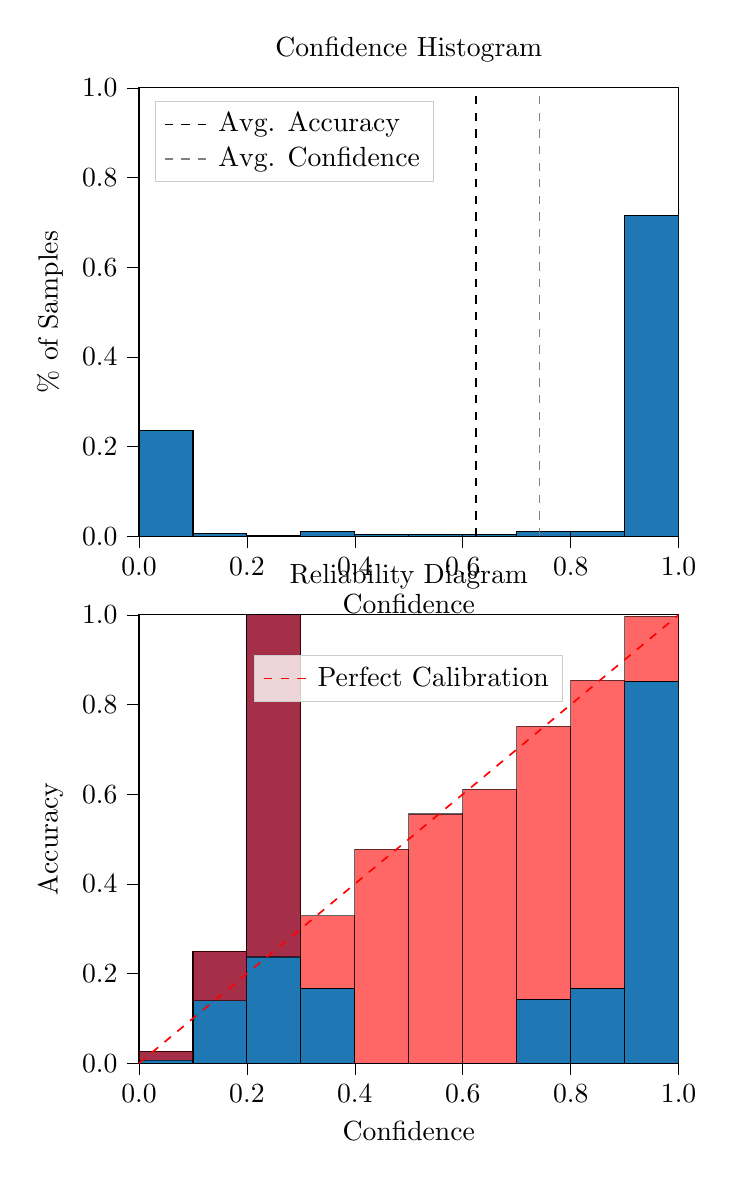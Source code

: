 % This file was created by tikzplotlib v0.9.8.
\begin{tikzpicture}

\definecolor{color0}{rgb}{0.122,0.467,0.706}

\begin{groupplot}[group style={group size=1 by 2}]
\nextgroupplot[
legend cell align={left},
legend style={
  fill opacity=0.8,
  draw opacity=1,
  text opacity=1,
  at={(0.03,0.97)},
  anchor=north west,
  draw=white!80!black
},
tick align=outside,
tick pos=left,
title={Confidence Histogram},
x grid style={white!69.02!black},
xlabel={Confidence},
xmin=0, xmax=1,
xtick style={color=black},
xtick={0,0.2,0.4,0.6,0.8,1},
xticklabels={0.0,0.2,0.4,0.6,0.8,1.0},
y grid style={white!69.02!black},
ylabel={\% of Samples},
ymin=0, ymax=1,
ytick style={color=black},
ytick={0,0.2,0.4,0.6,0.8,1},
yticklabels={0.0,0.2,0.4,0.6,0.8,1.0}
]
\draw[draw=black,fill=color0] (axis cs:-6.939e-18,0) rectangle (axis cs:0.1,0.236);
\draw[draw=black,fill=color0] (axis cs:0.1,0) rectangle (axis cs:0.2,0.006);
\draw[draw=black,fill=color0] (axis cs:0.2,0) rectangle (axis cs:0.3,0.002);
\draw[draw=black,fill=color0] (axis cs:0.3,0) rectangle (axis cs:0.4,0.01);
\draw[draw=black,fill=color0] (axis cs:0.4,0) rectangle (axis cs:0.5,0.003);
\draw[draw=black,fill=color0] (axis cs:0.5,0) rectangle (axis cs:0.6,0.003);
\draw[draw=black,fill=color0] (axis cs:0.6,0) rectangle (axis cs:0.7,0.003);
\draw[draw=black,fill=color0] (axis cs:0.7,0) rectangle (axis cs:0.8,0.011);
\draw[draw=black,fill=color0] (axis cs:0.8,0) rectangle (axis cs:0.9,0.01);
\draw[draw=black,fill=color0] (axis cs:0.9,0) rectangle (axis cs:1,0.716);
\addplot [semithick, black, dashed]
table {%
0.625 0
0.625 1
};
\addlegendentry{Avg. Accuracy}
\addplot [semithick, white!50.196!black, dashed]
table {%
0.742 0
0.742 1
};
\addlegendentry{Avg. Confidence}

\nextgroupplot[
legend cell align={left},
legend style={
  fill opacity=0.8,
  draw opacity=1,
  text opacity=1,
  at={(0.5,0.91)},
  anchor=north,
  draw=white!80!black
},
tick align=outside,
tick pos=left,
title={Reliability Diagram},
x grid style={white!69.02!black},
xlabel={Confidence},
xmin=0, xmax=1,
xtick style={color=black},
xtick={0,0.2,0.4,0.6,0.8,1},
xticklabels={0.0,0.2,0.4,0.6,0.8,1.0},
y grid style={white!69.02!black},
ylabel={Accuracy},
ymin=0, ymax=1,
ytick style={color=black},
ytick={0,0.2,0.4,0.6,0.8,1},
yticklabels={0.0,0.2,0.4,0.6,0.8,1.0}
]
\draw[draw=black,fill=color0] (axis cs:-6.939e-18,0) rectangle (axis cs:0.1,0.027);
\draw[draw=black,fill=color0] (axis cs:0.1,0) rectangle (axis cs:0.2,0.25);
\draw[draw=black,fill=color0] (axis cs:0.2,0) rectangle (axis cs:0.3,1);
\draw[draw=black,fill=color0] (axis cs:0.3,0) rectangle (axis cs:0.4,0.167);
\draw[draw=black,fill=color0] (axis cs:0.4,0) rectangle (axis cs:0.5,0);
\draw[draw=black,fill=color0] (axis cs:0.5,0) rectangle (axis cs:0.6,0);
\draw[draw=black,fill=color0] (axis cs:0.6,0) rectangle (axis cs:0.7,0);
\draw[draw=black,fill=color0] (axis cs:0.7,0) rectangle (axis cs:0.8,0.143);
\draw[draw=black,fill=color0] (axis cs:0.8,0) rectangle (axis cs:0.9,0.167);
\draw[draw=black,fill=color0] (axis cs:0.9,0) rectangle (axis cs:1,0.852);
\draw[draw=black,fill=red,opacity=0.6] (axis cs:-6.939e-18,0.027) rectangle (axis cs:0.1,0.007);
\draw[draw=black,fill=red,opacity=0.6] (axis cs:0.1,0.25) rectangle (axis cs:0.2,0.139);
\draw[draw=black,fill=red,opacity=0.6] (axis cs:0.2,1) rectangle (axis cs:0.3,0.237);
\draw[draw=black,fill=red,opacity=0.6] (axis cs:0.3,0.167) rectangle (axis cs:0.4,0.329);
\draw[draw=black,fill=red,opacity=0.6] (axis cs:0.4,0) rectangle (axis cs:0.5,0.477);
\draw[draw=black,fill=red,opacity=0.6] (axis cs:0.5,0) rectangle (axis cs:0.6,0.556);
\draw[draw=black,fill=red,opacity=0.6] (axis cs:0.6,0) rectangle (axis cs:0.7,0.611);
\draw[draw=black,fill=red,opacity=0.6] (axis cs:0.7,0.143) rectangle (axis cs:0.8,0.752);
\draw[draw=black,fill=red,opacity=0.6] (axis cs:0.8,0.167) rectangle (axis cs:0.9,0.854);
\draw[draw=black,fill=red,opacity=0.6] (axis cs:0.9,0.852) rectangle (axis cs:1,0.997);
\addplot [semithick, red, dashed]
table {%
0 0
1 1
};
\addlegendentry{Perfect Calibration}
\end{groupplot}

\end{tikzpicture}
